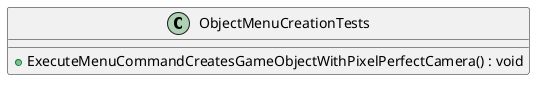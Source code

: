 @startuml
class ObjectMenuCreationTests {
    + ExecuteMenuCommandCreatesGameObjectWithPixelPerfectCamera() : void
}
@enduml
